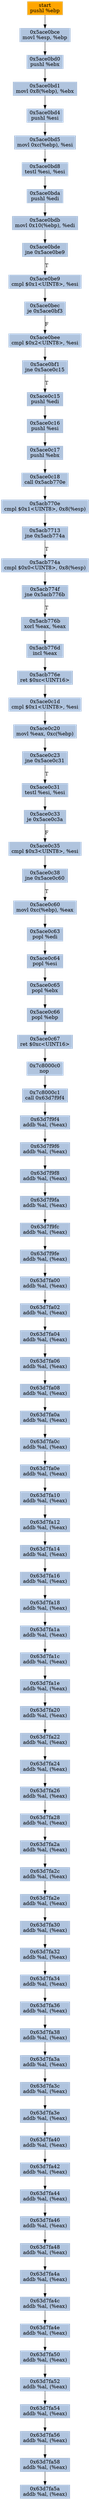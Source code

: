 digraph G {
node[shape=rectangle,style=filled,fillcolor=lightsteelblue,color=lightsteelblue]
bgcolor="transparent"
a0x5ace0bcdpushl_ebp[label="start\npushl %ebp",color="lightgrey",fillcolor="orange"];
a0x5ace0bcemovl_esp_ebp[label="0x5ace0bce\nmovl %esp, %ebp"];
a0x5ace0bd0pushl_ebx[label="0x5ace0bd0\npushl %ebx"];
a0x5ace0bd1movl_0x8ebp__ebx[label="0x5ace0bd1\nmovl 0x8(%ebp), %ebx"];
a0x5ace0bd4pushl_esi[label="0x5ace0bd4\npushl %esi"];
a0x5ace0bd5movl_0xcebp__esi[label="0x5ace0bd5\nmovl 0xc(%ebp), %esi"];
a0x5ace0bd8testl_esi_esi[label="0x5ace0bd8\ntestl %esi, %esi"];
a0x5ace0bdapushl_edi[label="0x5ace0bda\npushl %edi"];
a0x5ace0bdbmovl_0x10ebp__edi[label="0x5ace0bdb\nmovl 0x10(%ebp), %edi"];
a0x5ace0bdejne_0x5ace0be9[label="0x5ace0bde\njne 0x5ace0be9"];
a0x5ace0be9cmpl_0x1UINT8_esi[label="0x5ace0be9\ncmpl $0x1<UINT8>, %esi"];
a0x5ace0becje_0x5ace0bf3[label="0x5ace0bec\nje 0x5ace0bf3"];
a0x5ace0beecmpl_0x2UINT8_esi[label="0x5ace0bee\ncmpl $0x2<UINT8>, %esi"];
a0x5ace0bf1jne_0x5ace0c15[label="0x5ace0bf1\njne 0x5ace0c15"];
a0x5ace0c15pushl_edi[label="0x5ace0c15\npushl %edi"];
a0x5ace0c16pushl_esi[label="0x5ace0c16\npushl %esi"];
a0x5ace0c17pushl_ebx[label="0x5ace0c17\npushl %ebx"];
a0x5ace0c18call_0x5acb770e[label="0x5ace0c18\ncall 0x5acb770e"];
a0x5acb770ecmpl_0x1UINT8_0x8esp_[label="0x5acb770e\ncmpl $0x1<UINT8>, 0x8(%esp)"];
a0x5acb7713jne_0x5acb774a[label="0x5acb7713\njne 0x5acb774a"];
a0x5acb774acmpl_0x0UINT8_0x8esp_[label="0x5acb774a\ncmpl $0x0<UINT8>, 0x8(%esp)"];
a0x5acb774fjne_0x5acb776b[label="0x5acb774f\njne 0x5acb776b"];
a0x5acb776bxorl_eax_eax[label="0x5acb776b\nxorl %eax, %eax"];
a0x5acb776dincl_eax[label="0x5acb776d\nincl %eax"];
a0x5acb776eret_0xcUINT16[label="0x5acb776e\nret $0xc<UINT16>"];
a0x5ace0c1dcmpl_0x1UINT8_esi[label="0x5ace0c1d\ncmpl $0x1<UINT8>, %esi"];
a0x5ace0c20movl_eax_0xcebp_[label="0x5ace0c20\nmovl %eax, 0xc(%ebp)"];
a0x5ace0c23jne_0x5ace0c31[label="0x5ace0c23\njne 0x5ace0c31"];
a0x5ace0c31testl_esi_esi[label="0x5ace0c31\ntestl %esi, %esi"];
a0x5ace0c33je_0x5ace0c3a[label="0x5ace0c33\nje 0x5ace0c3a"];
a0x5ace0c35cmpl_0x3UINT8_esi[label="0x5ace0c35\ncmpl $0x3<UINT8>, %esi"];
a0x5ace0c38jne_0x5ace0c60[label="0x5ace0c38\njne 0x5ace0c60"];
a0x5ace0c60movl_0xcebp__eax[label="0x5ace0c60\nmovl 0xc(%ebp), %eax"];
a0x5ace0c63popl_edi[label="0x5ace0c63\npopl %edi"];
a0x5ace0c64popl_esi[label="0x5ace0c64\npopl %esi"];
a0x5ace0c65popl_ebx[label="0x5ace0c65\npopl %ebx"];
a0x5ace0c66popl_ebp[label="0x5ace0c66\npopl %ebp"];
a0x5ace0c67ret_0xcUINT16[label="0x5ace0c67\nret $0xc<UINT16>"];
a0x7c8000c0nop_[label="0x7c8000c0\nnop "];
a0x7c8000c1call_0x63d7f9f4[label="0x7c8000c1\ncall 0x63d7f9f4"];
a0x63d7f9f4addb_al_eax_[label="0x63d7f9f4\naddb %al, (%eax)"];
a0x63d7f9f6addb_al_eax_[label="0x63d7f9f6\naddb %al, (%eax)"];
a0x63d7f9f8addb_al_eax_[label="0x63d7f9f8\naddb %al, (%eax)"];
a0x63d7f9faaddb_al_eax_[label="0x63d7f9fa\naddb %al, (%eax)"];
a0x63d7f9fcaddb_al_eax_[label="0x63d7f9fc\naddb %al, (%eax)"];
a0x63d7f9feaddb_al_eax_[label="0x63d7f9fe\naddb %al, (%eax)"];
a0x63d7fa00addb_al_eax_[label="0x63d7fa00\naddb %al, (%eax)"];
a0x63d7fa02addb_al_eax_[label="0x63d7fa02\naddb %al, (%eax)"];
a0x63d7fa04addb_al_eax_[label="0x63d7fa04\naddb %al, (%eax)"];
a0x63d7fa06addb_al_eax_[label="0x63d7fa06\naddb %al, (%eax)"];
a0x63d7fa08addb_al_eax_[label="0x63d7fa08\naddb %al, (%eax)"];
a0x63d7fa0aaddb_al_eax_[label="0x63d7fa0a\naddb %al, (%eax)"];
a0x63d7fa0caddb_al_eax_[label="0x63d7fa0c\naddb %al, (%eax)"];
a0x63d7fa0eaddb_al_eax_[label="0x63d7fa0e\naddb %al, (%eax)"];
a0x63d7fa10addb_al_eax_[label="0x63d7fa10\naddb %al, (%eax)"];
a0x63d7fa12addb_al_eax_[label="0x63d7fa12\naddb %al, (%eax)"];
a0x63d7fa14addb_al_eax_[label="0x63d7fa14\naddb %al, (%eax)"];
a0x63d7fa16addb_al_eax_[label="0x63d7fa16\naddb %al, (%eax)"];
a0x63d7fa18addb_al_eax_[label="0x63d7fa18\naddb %al, (%eax)"];
a0x63d7fa1aaddb_al_eax_[label="0x63d7fa1a\naddb %al, (%eax)"];
a0x63d7fa1caddb_al_eax_[label="0x63d7fa1c\naddb %al, (%eax)"];
a0x63d7fa1eaddb_al_eax_[label="0x63d7fa1e\naddb %al, (%eax)"];
a0x63d7fa20addb_al_eax_[label="0x63d7fa20\naddb %al, (%eax)"];
a0x63d7fa22addb_al_eax_[label="0x63d7fa22\naddb %al, (%eax)"];
a0x63d7fa24addb_al_eax_[label="0x63d7fa24\naddb %al, (%eax)"];
a0x63d7fa26addb_al_eax_[label="0x63d7fa26\naddb %al, (%eax)"];
a0x63d7fa28addb_al_eax_[label="0x63d7fa28\naddb %al, (%eax)"];
a0x63d7fa2aaddb_al_eax_[label="0x63d7fa2a\naddb %al, (%eax)"];
a0x63d7fa2caddb_al_eax_[label="0x63d7fa2c\naddb %al, (%eax)"];
a0x63d7fa2eaddb_al_eax_[label="0x63d7fa2e\naddb %al, (%eax)"];
a0x63d7fa30addb_al_eax_[label="0x63d7fa30\naddb %al, (%eax)"];
a0x63d7fa32addb_al_eax_[label="0x63d7fa32\naddb %al, (%eax)"];
a0x63d7fa34addb_al_eax_[label="0x63d7fa34\naddb %al, (%eax)"];
a0x63d7fa36addb_al_eax_[label="0x63d7fa36\naddb %al, (%eax)"];
a0x63d7fa38addb_al_eax_[label="0x63d7fa38\naddb %al, (%eax)"];
a0x63d7fa3aaddb_al_eax_[label="0x63d7fa3a\naddb %al, (%eax)"];
a0x63d7fa3caddb_al_eax_[label="0x63d7fa3c\naddb %al, (%eax)"];
a0x63d7fa3eaddb_al_eax_[label="0x63d7fa3e\naddb %al, (%eax)"];
a0x63d7fa40addb_al_eax_[label="0x63d7fa40\naddb %al, (%eax)"];
a0x63d7fa42addb_al_eax_[label="0x63d7fa42\naddb %al, (%eax)"];
a0x63d7fa44addb_al_eax_[label="0x63d7fa44\naddb %al, (%eax)"];
a0x63d7fa46addb_al_eax_[label="0x63d7fa46\naddb %al, (%eax)"];
a0x63d7fa48addb_al_eax_[label="0x63d7fa48\naddb %al, (%eax)"];
a0x63d7fa4aaddb_al_eax_[label="0x63d7fa4a\naddb %al, (%eax)"];
a0x63d7fa4caddb_al_eax_[label="0x63d7fa4c\naddb %al, (%eax)"];
a0x63d7fa4eaddb_al_eax_[label="0x63d7fa4e\naddb %al, (%eax)"];
a0x63d7fa50addb_al_eax_[label="0x63d7fa50\naddb %al, (%eax)"];
a0x63d7fa52addb_al_eax_[label="0x63d7fa52\naddb %al, (%eax)"];
a0x63d7fa54addb_al_eax_[label="0x63d7fa54\naddb %al, (%eax)"];
a0x63d7fa56addb_al_eax_[label="0x63d7fa56\naddb %al, (%eax)"];
a0x63d7fa58addb_al_eax_[label="0x63d7fa58\naddb %al, (%eax)"];
a0x63d7fa5aaddb_al_eax_[label="0x63d7fa5a\naddb %al, (%eax)"];
a0x5ace0bcdpushl_ebp -> a0x5ace0bcemovl_esp_ebp [color="#000000"];
a0x5ace0bcemovl_esp_ebp -> a0x5ace0bd0pushl_ebx [color="#000000"];
a0x5ace0bd0pushl_ebx -> a0x5ace0bd1movl_0x8ebp__ebx [color="#000000"];
a0x5ace0bd1movl_0x8ebp__ebx -> a0x5ace0bd4pushl_esi [color="#000000"];
a0x5ace0bd4pushl_esi -> a0x5ace0bd5movl_0xcebp__esi [color="#000000"];
a0x5ace0bd5movl_0xcebp__esi -> a0x5ace0bd8testl_esi_esi [color="#000000"];
a0x5ace0bd8testl_esi_esi -> a0x5ace0bdapushl_edi [color="#000000"];
a0x5ace0bdapushl_edi -> a0x5ace0bdbmovl_0x10ebp__edi [color="#000000"];
a0x5ace0bdbmovl_0x10ebp__edi -> a0x5ace0bdejne_0x5ace0be9 [color="#000000"];
a0x5ace0bdejne_0x5ace0be9 -> a0x5ace0be9cmpl_0x1UINT8_esi [color="#000000",label="T"];
a0x5ace0be9cmpl_0x1UINT8_esi -> a0x5ace0becje_0x5ace0bf3 [color="#000000"];
a0x5ace0becje_0x5ace0bf3 -> a0x5ace0beecmpl_0x2UINT8_esi [color="#000000",label="F"];
a0x5ace0beecmpl_0x2UINT8_esi -> a0x5ace0bf1jne_0x5ace0c15 [color="#000000"];
a0x5ace0bf1jne_0x5ace0c15 -> a0x5ace0c15pushl_edi [color="#000000",label="T"];
a0x5ace0c15pushl_edi -> a0x5ace0c16pushl_esi [color="#000000"];
a0x5ace0c16pushl_esi -> a0x5ace0c17pushl_ebx [color="#000000"];
a0x5ace0c17pushl_ebx -> a0x5ace0c18call_0x5acb770e [color="#000000"];
a0x5ace0c18call_0x5acb770e -> a0x5acb770ecmpl_0x1UINT8_0x8esp_ [color="#000000"];
a0x5acb770ecmpl_0x1UINT8_0x8esp_ -> a0x5acb7713jne_0x5acb774a [color="#000000"];
a0x5acb7713jne_0x5acb774a -> a0x5acb774acmpl_0x0UINT8_0x8esp_ [color="#000000",label="T"];
a0x5acb774acmpl_0x0UINT8_0x8esp_ -> a0x5acb774fjne_0x5acb776b [color="#000000"];
a0x5acb774fjne_0x5acb776b -> a0x5acb776bxorl_eax_eax [color="#000000",label="T"];
a0x5acb776bxorl_eax_eax -> a0x5acb776dincl_eax [color="#000000"];
a0x5acb776dincl_eax -> a0x5acb776eret_0xcUINT16 [color="#000000"];
a0x5acb776eret_0xcUINT16 -> a0x5ace0c1dcmpl_0x1UINT8_esi [color="#000000"];
a0x5ace0c1dcmpl_0x1UINT8_esi -> a0x5ace0c20movl_eax_0xcebp_ [color="#000000"];
a0x5ace0c20movl_eax_0xcebp_ -> a0x5ace0c23jne_0x5ace0c31 [color="#000000"];
a0x5ace0c23jne_0x5ace0c31 -> a0x5ace0c31testl_esi_esi [color="#000000",label="T"];
a0x5ace0c31testl_esi_esi -> a0x5ace0c33je_0x5ace0c3a [color="#000000"];
a0x5ace0c33je_0x5ace0c3a -> a0x5ace0c35cmpl_0x3UINT8_esi [color="#000000",label="F"];
a0x5ace0c35cmpl_0x3UINT8_esi -> a0x5ace0c38jne_0x5ace0c60 [color="#000000"];
a0x5ace0c38jne_0x5ace0c60 -> a0x5ace0c60movl_0xcebp__eax [color="#000000",label="T"];
a0x5ace0c60movl_0xcebp__eax -> a0x5ace0c63popl_edi [color="#000000"];
a0x5ace0c63popl_edi -> a0x5ace0c64popl_esi [color="#000000"];
a0x5ace0c64popl_esi -> a0x5ace0c65popl_ebx [color="#000000"];
a0x5ace0c65popl_ebx -> a0x5ace0c66popl_ebp [color="#000000"];
a0x5ace0c66popl_ebp -> a0x5ace0c67ret_0xcUINT16 [color="#000000"];
a0x5ace0c67ret_0xcUINT16 -> a0x7c8000c0nop_ [color="#000000"];
a0x7c8000c0nop_ -> a0x7c8000c1call_0x63d7f9f4 [color="#000000"];
a0x7c8000c1call_0x63d7f9f4 -> a0x63d7f9f4addb_al_eax_ [color="#000000"];
a0x63d7f9f4addb_al_eax_ -> a0x63d7f9f6addb_al_eax_ [color="#000000"];
a0x63d7f9f6addb_al_eax_ -> a0x63d7f9f8addb_al_eax_ [color="#000000"];
a0x63d7f9f8addb_al_eax_ -> a0x63d7f9faaddb_al_eax_ [color="#000000"];
a0x63d7f9faaddb_al_eax_ -> a0x63d7f9fcaddb_al_eax_ [color="#000000"];
a0x63d7f9fcaddb_al_eax_ -> a0x63d7f9feaddb_al_eax_ [color="#000000"];
a0x63d7f9feaddb_al_eax_ -> a0x63d7fa00addb_al_eax_ [color="#000000"];
a0x63d7fa00addb_al_eax_ -> a0x63d7fa02addb_al_eax_ [color="#000000"];
a0x63d7fa02addb_al_eax_ -> a0x63d7fa04addb_al_eax_ [color="#000000"];
a0x63d7fa04addb_al_eax_ -> a0x63d7fa06addb_al_eax_ [color="#000000"];
a0x63d7fa06addb_al_eax_ -> a0x63d7fa08addb_al_eax_ [color="#000000"];
a0x63d7fa08addb_al_eax_ -> a0x63d7fa0aaddb_al_eax_ [color="#000000"];
a0x63d7fa0aaddb_al_eax_ -> a0x63d7fa0caddb_al_eax_ [color="#000000"];
a0x63d7fa0caddb_al_eax_ -> a0x63d7fa0eaddb_al_eax_ [color="#000000"];
a0x63d7fa0eaddb_al_eax_ -> a0x63d7fa10addb_al_eax_ [color="#000000"];
a0x63d7fa10addb_al_eax_ -> a0x63d7fa12addb_al_eax_ [color="#000000"];
a0x63d7fa12addb_al_eax_ -> a0x63d7fa14addb_al_eax_ [color="#000000"];
a0x63d7fa14addb_al_eax_ -> a0x63d7fa16addb_al_eax_ [color="#000000"];
a0x63d7fa16addb_al_eax_ -> a0x63d7fa18addb_al_eax_ [color="#000000"];
a0x63d7fa18addb_al_eax_ -> a0x63d7fa1aaddb_al_eax_ [color="#000000"];
a0x63d7fa1aaddb_al_eax_ -> a0x63d7fa1caddb_al_eax_ [color="#000000"];
a0x63d7fa1caddb_al_eax_ -> a0x63d7fa1eaddb_al_eax_ [color="#000000"];
a0x63d7fa1eaddb_al_eax_ -> a0x63d7fa20addb_al_eax_ [color="#000000"];
a0x63d7fa20addb_al_eax_ -> a0x63d7fa22addb_al_eax_ [color="#000000"];
a0x63d7fa22addb_al_eax_ -> a0x63d7fa24addb_al_eax_ [color="#000000"];
a0x63d7fa24addb_al_eax_ -> a0x63d7fa26addb_al_eax_ [color="#000000"];
a0x63d7fa26addb_al_eax_ -> a0x63d7fa28addb_al_eax_ [color="#000000"];
a0x63d7fa28addb_al_eax_ -> a0x63d7fa2aaddb_al_eax_ [color="#000000"];
a0x63d7fa2aaddb_al_eax_ -> a0x63d7fa2caddb_al_eax_ [color="#000000"];
a0x63d7fa2caddb_al_eax_ -> a0x63d7fa2eaddb_al_eax_ [color="#000000"];
a0x63d7fa2eaddb_al_eax_ -> a0x63d7fa30addb_al_eax_ [color="#000000"];
a0x63d7fa30addb_al_eax_ -> a0x63d7fa32addb_al_eax_ [color="#000000"];
a0x63d7fa32addb_al_eax_ -> a0x63d7fa34addb_al_eax_ [color="#000000"];
a0x63d7fa34addb_al_eax_ -> a0x63d7fa36addb_al_eax_ [color="#000000"];
a0x63d7fa36addb_al_eax_ -> a0x63d7fa38addb_al_eax_ [color="#000000"];
a0x63d7fa38addb_al_eax_ -> a0x63d7fa3aaddb_al_eax_ [color="#000000"];
a0x63d7fa3aaddb_al_eax_ -> a0x63d7fa3caddb_al_eax_ [color="#000000"];
a0x63d7fa3caddb_al_eax_ -> a0x63d7fa3eaddb_al_eax_ [color="#000000"];
a0x63d7fa3eaddb_al_eax_ -> a0x63d7fa40addb_al_eax_ [color="#000000"];
a0x63d7fa40addb_al_eax_ -> a0x63d7fa42addb_al_eax_ [color="#000000"];
a0x63d7fa42addb_al_eax_ -> a0x63d7fa44addb_al_eax_ [color="#000000"];
a0x63d7fa44addb_al_eax_ -> a0x63d7fa46addb_al_eax_ [color="#000000"];
a0x63d7fa46addb_al_eax_ -> a0x63d7fa48addb_al_eax_ [color="#000000"];
a0x63d7fa48addb_al_eax_ -> a0x63d7fa4aaddb_al_eax_ [color="#000000"];
a0x63d7fa4aaddb_al_eax_ -> a0x63d7fa4caddb_al_eax_ [color="#000000"];
a0x63d7fa4caddb_al_eax_ -> a0x63d7fa4eaddb_al_eax_ [color="#000000"];
a0x63d7fa4eaddb_al_eax_ -> a0x63d7fa50addb_al_eax_ [color="#000000"];
a0x63d7fa50addb_al_eax_ -> a0x63d7fa52addb_al_eax_ [color="#000000"];
a0x63d7fa52addb_al_eax_ -> a0x63d7fa54addb_al_eax_ [color="#000000"];
a0x63d7fa54addb_al_eax_ -> a0x63d7fa56addb_al_eax_ [color="#000000"];
a0x63d7fa56addb_al_eax_ -> a0x63d7fa58addb_al_eax_ [color="#000000"];
a0x63d7fa58addb_al_eax_ -> a0x63d7fa5aaddb_al_eax_ [color="#000000"];
}
